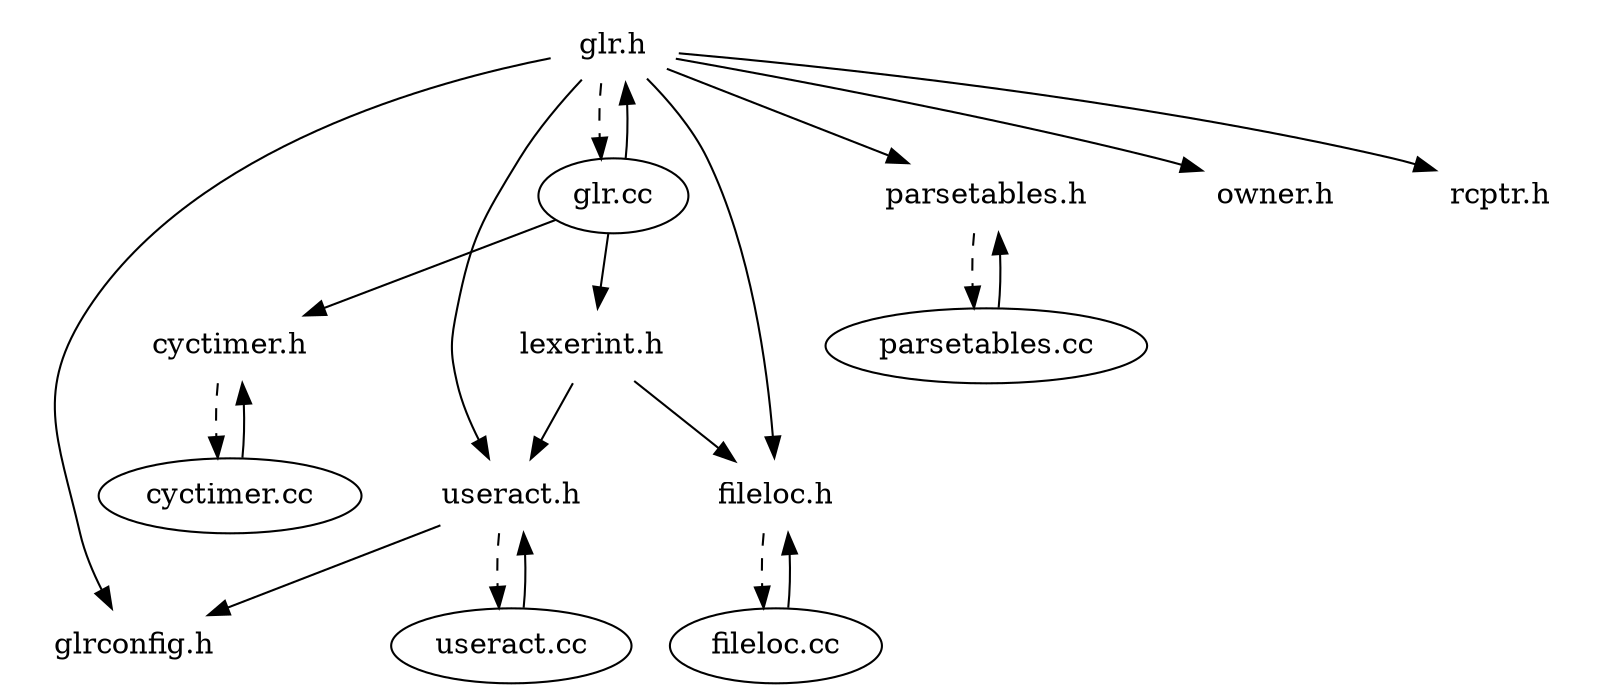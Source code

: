 // dependency graph automatically produced by ./scan-depends.pl

digraph "Dependencies" {
  "glr.h" [
    color = white
  ]
  "glr.cc" [
  ]
  "glr.h" -> "glr.cc" [
    style = dashed
    weight = 10
  ]
  "glrconfig.h" [
    color = white
  ]
  "glr.h" -> "glrconfig.h" [
  ]
  "parsetables.h" [
    color = white
  ]
  "glr.h" -> "parsetables.h" [
  ]
  "owner.h" [
    color = white
  ]
  "glr.h" -> "owner.h" [
  ]
  "rcptr.h" [
    color = white
  ]
  "glr.h" -> "rcptr.h" [
  ]
  "useract.h" [
    color = white
  ]
  "glr.h" -> "useract.h" [
  ]
  "fileloc.h" [
    color = white
  ]
  "glr.h" -> "fileloc.h" [
  ]
  "glr.cc" -> "glr.h" [
    weight = 10
  ]
  "lexerint.h" [
    color = white
  ]
  "glr.cc" -> "lexerint.h" [
  ]
  "cyctimer.h" [
    color = white
  ]
  "glr.cc" -> "cyctimer.h" [
  ]
  "parsetables.cc" [
  ]
  "parsetables.h" -> "parsetables.cc" [
    style = dashed
    weight = 10
  ]
  "useract.cc" [
  ]
  "useract.h" -> "useract.cc" [
    style = dashed
    weight = 10
  ]
  "useract.h" -> "glrconfig.h" [
  ]
  "fileloc.cc" [
  ]
  "fileloc.h" -> "fileloc.cc" [
    style = dashed
    weight = 10
  ]
  "lexerint.h" -> "useract.h" [
  ]
  "lexerint.h" -> "fileloc.h" [
  ]
  "cyctimer.cc" [
  ]
  "cyctimer.h" -> "cyctimer.cc" [
    style = dashed
    weight = 10
  ]
  "parsetables.cc" -> "parsetables.h" [
    weight = 10
  ]
  "useract.cc" -> "useract.h" [
    weight = 10
  ]
  "fileloc.cc" -> "fileloc.h" [
    weight = 10
  ]
  "cyctimer.cc" -> "cyctimer.h" [
    weight = 10
  ]
}
